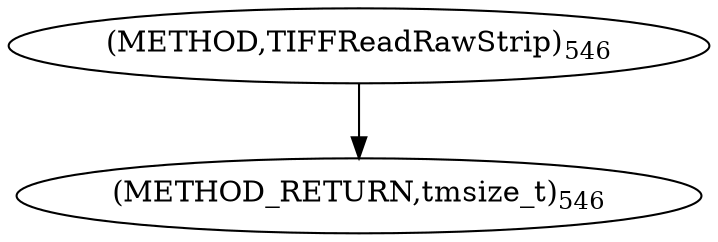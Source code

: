 digraph "TIFFReadRawStrip" {  
"9138" [label = <(METHOD,TIFFReadRawStrip)<SUB>546</SUB>> ]
"9143" [label = <(METHOD_RETURN,tmsize_t)<SUB>546</SUB>> ]
  "9138" -> "9143" 
}
